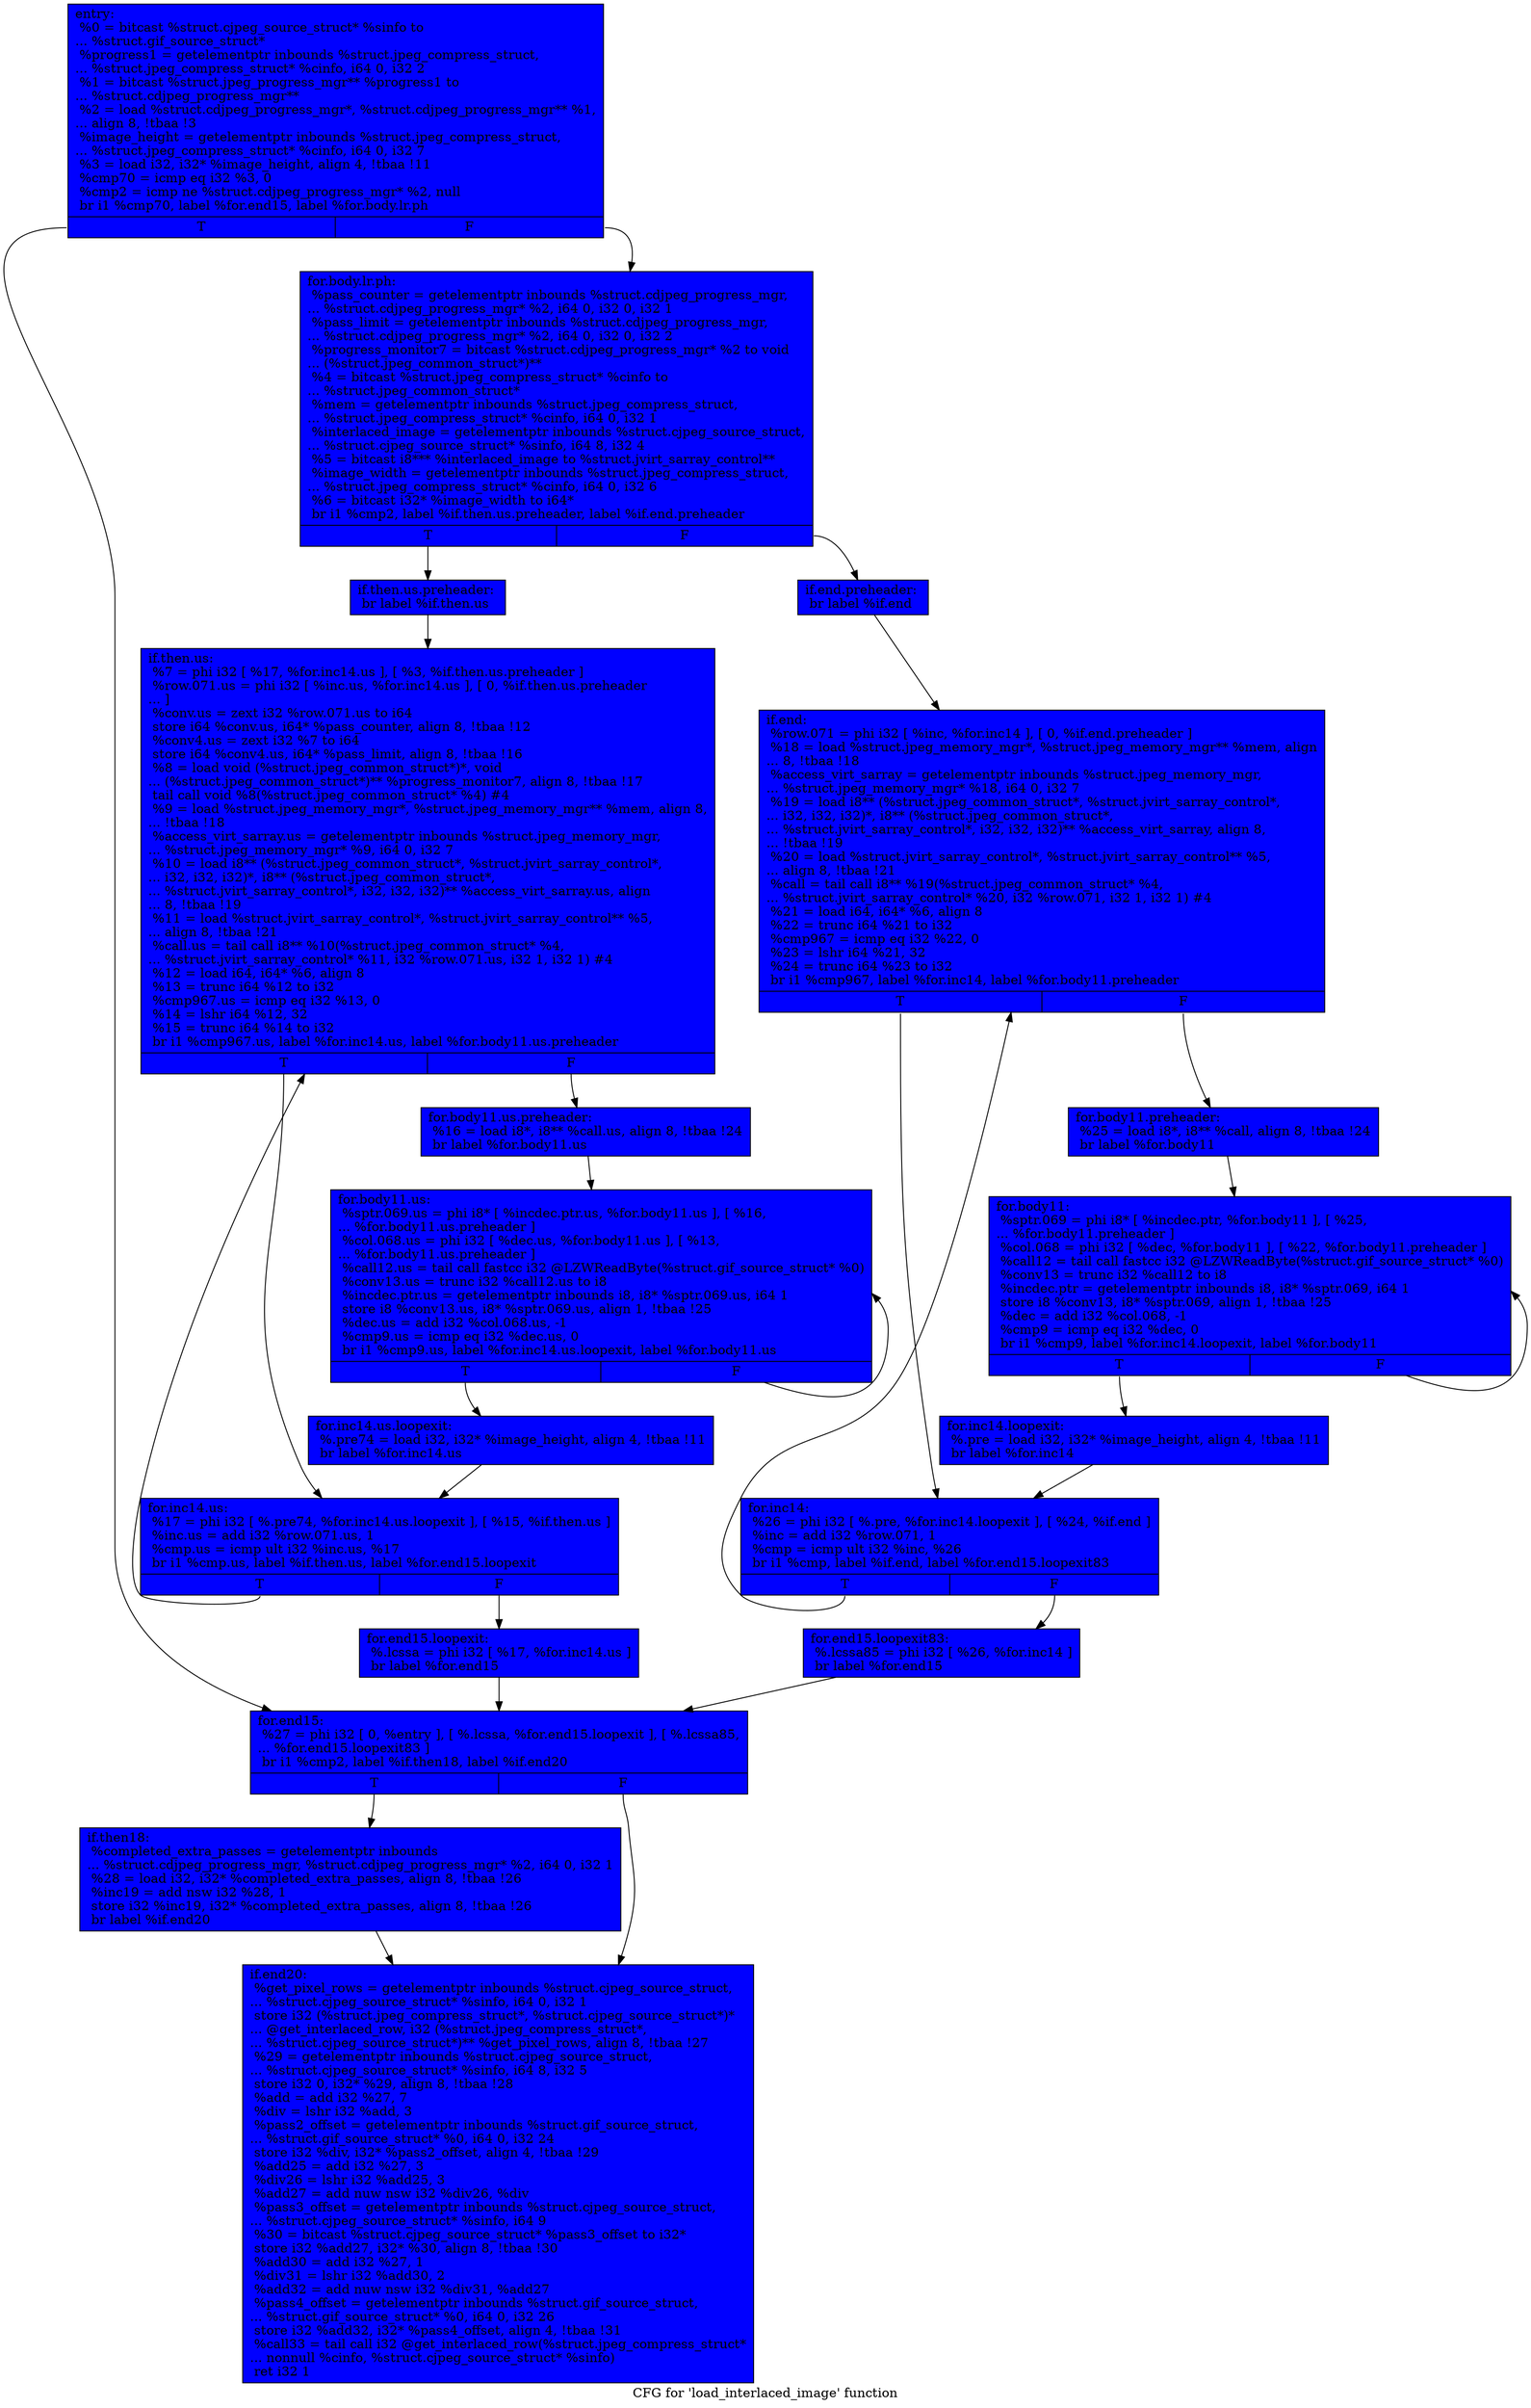 digraph "CFG for 'load_interlaced_image' function" {
	label="CFG for 'load_interlaced_image' function";

	Node0x6a0f740 [shape=record, style = filled, fillcolor = blue, label="{entry:\l  %0 = bitcast %struct.cjpeg_source_struct* %sinfo to\l... %struct.gif_source_struct*\l  %progress1 = getelementptr inbounds %struct.jpeg_compress_struct,\l... %struct.jpeg_compress_struct* %cinfo, i64 0, i32 2\l  %1 = bitcast %struct.jpeg_progress_mgr** %progress1 to\l... %struct.cdjpeg_progress_mgr**\l  %2 = load %struct.cdjpeg_progress_mgr*, %struct.cdjpeg_progress_mgr** %1,\l... align 8, !tbaa !3\l  %image_height = getelementptr inbounds %struct.jpeg_compress_struct,\l... %struct.jpeg_compress_struct* %cinfo, i64 0, i32 7\l  %3 = load i32, i32* %image_height, align 4, !tbaa !11\l  %cmp70 = icmp eq i32 %3, 0\l  %cmp2 = icmp ne %struct.cdjpeg_progress_mgr* %2, null\l  br i1 %cmp70, label %for.end15, label %for.body.lr.ph\l|{<s0>T|<s1>F}}"];
	Node0x6a0f740:s0 -> Node0x6a12970;
	Node0x6a0f740:s1 -> Node0x6a12a50;
	Node0x6a12a50 [shape=record, style = filled, fillcolor = blue, label="{for.body.lr.ph:                                   \l  %pass_counter = getelementptr inbounds %struct.cdjpeg_progress_mgr,\l... %struct.cdjpeg_progress_mgr* %2, i64 0, i32 0, i32 1\l  %pass_limit = getelementptr inbounds %struct.cdjpeg_progress_mgr,\l... %struct.cdjpeg_progress_mgr* %2, i64 0, i32 0, i32 2\l  %progress_monitor7 = bitcast %struct.cdjpeg_progress_mgr* %2 to void\l... (%struct.jpeg_common_struct*)**\l  %4 = bitcast %struct.jpeg_compress_struct* %cinfo to\l... %struct.jpeg_common_struct*\l  %mem = getelementptr inbounds %struct.jpeg_compress_struct,\l... %struct.jpeg_compress_struct* %cinfo, i64 0, i32 1\l  %interlaced_image = getelementptr inbounds %struct.cjpeg_source_struct,\l... %struct.cjpeg_source_struct* %sinfo, i64 8, i32 4\l  %5 = bitcast i8*** %interlaced_image to %struct.jvirt_sarray_control**\l  %image_width = getelementptr inbounds %struct.jpeg_compress_struct,\l... %struct.jpeg_compress_struct* %cinfo, i64 0, i32 6\l  %6 = bitcast i32* %image_width to i64*\l  br i1 %cmp2, label %if.then.us.preheader, label %if.end.preheader\l|{<s0>T|<s1>F}}"];
	Node0x6a12a50:s0 -> Node0x6a132d0;
	Node0x6a12a50:s1 -> Node0x6a133d0;
	Node0x6a133d0 [shape=record, style = filled, fillcolor = blue, label="{if.end.preheader:                                 \l  br label %if.end\l}"];
	Node0x6a133d0 -> Node0x6a13560;
	Node0x6a132d0 [shape=record, style = filled, fillcolor = blue, label="{if.then.us.preheader:                             \l  br label %if.then.us\l}"];
	Node0x6a132d0 -> Node0x6a13610;
	Node0x6a13610 [shape=record, style = filled, fillcolor = blue, label="{if.then.us:                                       \l  %7 = phi i32 [ %17, %for.inc14.us ], [ %3, %if.then.us.preheader ]\l  %row.071.us = phi i32 [ %inc.us, %for.inc14.us ], [ 0, %if.then.us.preheader\l... ]\l  %conv.us = zext i32 %row.071.us to i64\l  store i64 %conv.us, i64* %pass_counter, align 8, !tbaa !12\l  %conv4.us = zext i32 %7 to i64\l  store i64 %conv4.us, i64* %pass_limit, align 8, !tbaa !16\l  %8 = load void (%struct.jpeg_common_struct*)*, void\l... (%struct.jpeg_common_struct*)** %progress_monitor7, align 8, !tbaa !17\l  tail call void %8(%struct.jpeg_common_struct* %4) #4\l  %9 = load %struct.jpeg_memory_mgr*, %struct.jpeg_memory_mgr** %mem, align 8,\l... !tbaa !18\l  %access_virt_sarray.us = getelementptr inbounds %struct.jpeg_memory_mgr,\l... %struct.jpeg_memory_mgr* %9, i64 0, i32 7\l  %10 = load i8** (%struct.jpeg_common_struct*, %struct.jvirt_sarray_control*,\l... i32, i32, i32)*, i8** (%struct.jpeg_common_struct*,\l... %struct.jvirt_sarray_control*, i32, i32, i32)** %access_virt_sarray.us, align\l... 8, !tbaa !19\l  %11 = load %struct.jvirt_sarray_control*, %struct.jvirt_sarray_control** %5,\l... align 8, !tbaa !21\l  %call.us = tail call i8** %10(%struct.jpeg_common_struct* %4,\l... %struct.jvirt_sarray_control* %11, i32 %row.071.us, i32 1, i32 1) #4\l  %12 = load i64, i64* %6, align 8\l  %13 = trunc i64 %12 to i32\l  %cmp967.us = icmp eq i32 %13, 0\l  %14 = lshr i64 %12, 32\l  %15 = trunc i64 %14 to i32\l  br i1 %cmp967.us, label %for.inc14.us, label %for.body11.us.preheader\l|{<s0>T|<s1>F}}"];
	Node0x6a13610:s0 -> Node0x6a13700;
	Node0x6a13610:s1 -> Node0x6a15000;
	Node0x6a15000 [shape=record, style = filled, fillcolor = blue, label="{for.body11.us.preheader:                          \l  %16 = load i8*, i8** %call.us, align 8, !tbaa !24\l  br label %for.body11.us\l}"];
	Node0x6a15000 -> Node0x6a13fb0;
	Node0x6a13fb0 [shape=record, style = filled, fillcolor = blue, label="{for.body11.us:                                    \l  %sptr.069.us = phi i8* [ %incdec.ptr.us, %for.body11.us ], [ %16,\l... %for.body11.us.preheader ]\l  %col.068.us = phi i32 [ %dec.us, %for.body11.us ], [ %13,\l... %for.body11.us.preheader ]\l  %call12.us = tail call fastcc i32 @LZWReadByte(%struct.gif_source_struct* %0)\l  %conv13.us = trunc i32 %call12.us to i8\l  %incdec.ptr.us = getelementptr inbounds i8, i8* %sptr.069.us, i64 1\l  store i8 %conv13.us, i8* %sptr.069.us, align 1, !tbaa !25\l  %dec.us = add i32 %col.068.us, -1\l  %cmp9.us = icmp eq i32 %dec.us, 0\l  br i1 %cmp9.us, label %for.inc14.us.loopexit, label %for.body11.us\l|{<s0>T|<s1>F}}"];
	Node0x6a13fb0:s0 -> Node0x6a15b20;
	Node0x6a13fb0:s1 -> Node0x6a13fb0;
	Node0x6a15b20 [shape=record, style = filled, fillcolor = blue, label="{for.inc14.us.loopexit:                            \l  %.pre74 = load i32, i32* %image_height, align 4, !tbaa !11\l  br label %for.inc14.us\l}"];
	Node0x6a15b20 -> Node0x6a13700;
	Node0x6a13700 [shape=record, style = filled, fillcolor = blue, label="{for.inc14.us:                                     \l  %17 = phi i32 [ %.pre74, %for.inc14.us.loopexit ], [ %15, %if.then.us ]\l  %inc.us = add i32 %row.071.us, 1\l  %cmp.us = icmp ult i32 %inc.us, %17\l  br i1 %cmp.us, label %if.then.us, label %for.end15.loopexit\l|{<s0>T|<s1>F}}"];
	Node0x6a13700:s0 -> Node0x6a13610;
	Node0x6a13700:s1 -> Node0x6a15dc0;
	Node0x6a13560 [shape=record, style = filled, fillcolor = blue, label="{if.end:                                           \l  %row.071 = phi i32 [ %inc, %for.inc14 ], [ 0, %if.end.preheader ]\l  %18 = load %struct.jpeg_memory_mgr*, %struct.jpeg_memory_mgr** %mem, align\l... 8, !tbaa !18\l  %access_virt_sarray = getelementptr inbounds %struct.jpeg_memory_mgr,\l... %struct.jpeg_memory_mgr* %18, i64 0, i32 7\l  %19 = load i8** (%struct.jpeg_common_struct*, %struct.jvirt_sarray_control*,\l... i32, i32, i32)*, i8** (%struct.jpeg_common_struct*,\l... %struct.jvirt_sarray_control*, i32, i32, i32)** %access_virt_sarray, align 8,\l... !tbaa !19\l  %20 = load %struct.jvirt_sarray_control*, %struct.jvirt_sarray_control** %5,\l... align 8, !tbaa !21\l  %call = tail call i8** %19(%struct.jpeg_common_struct* %4,\l... %struct.jvirt_sarray_control* %20, i32 %row.071, i32 1, i32 1) #4\l  %21 = load i64, i64* %6, align 8\l  %22 = trunc i64 %21 to i32\l  %cmp967 = icmp eq i32 %22, 0\l  %23 = lshr i64 %21, 32\l  %24 = trunc i64 %23 to i32\l  br i1 %cmp967, label %for.inc14, label %for.body11.preheader\l|{<s0>T|<s1>F}}"];
	Node0x6a13560:s0 -> Node0x6a15f10;
	Node0x6a13560:s1 -> Node0x6a16c50;
	Node0x6a16c50 [shape=record, style = filled, fillcolor = blue, label="{for.body11.preheader:                             \l  %25 = load i8*, i8** %call, align 8, !tbaa !24\l  br label %for.body11\l}"];
	Node0x6a16c50 -> Node0x6a16d90;
	Node0x6a16d90 [shape=record, style = filled, fillcolor = blue, label="{for.body11:                                       \l  %sptr.069 = phi i8* [ %incdec.ptr, %for.body11 ], [ %25,\l... %for.body11.preheader ]\l  %col.068 = phi i32 [ %dec, %for.body11 ], [ %22, %for.body11.preheader ]\l  %call12 = tail call fastcc i32 @LZWReadByte(%struct.gif_source_struct* %0)\l  %conv13 = trunc i32 %call12 to i8\l  %incdec.ptr = getelementptr inbounds i8, i8* %sptr.069, i64 1\l  store i8 %conv13, i8* %sptr.069, align 1, !tbaa !25\l  %dec = add i32 %col.068, -1\l  %cmp9 = icmp eq i32 %dec, 0\l  br i1 %cmp9, label %for.inc14.loopexit, label %for.body11\l|{<s0>T|<s1>F}}"];
	Node0x6a16d90:s0 -> Node0x6a177e0;
	Node0x6a16d90:s1 -> Node0x6a16d90;
	Node0x6a177e0 [shape=record, style = filled, fillcolor = blue, label="{for.inc14.loopexit:                               \l  %.pre = load i32, i32* %image_height, align 4, !tbaa !11\l  br label %for.inc14\l}"];
	Node0x6a177e0 -> Node0x6a15f10;
	Node0x6a15f10 [shape=record, style = filled, fillcolor = blue, label="{for.inc14:                                        \l  %26 = phi i32 [ %.pre, %for.inc14.loopexit ], [ %24, %if.end ]\l  %inc = add i32 %row.071, 1\l  %cmp = icmp ult i32 %inc, %26\l  br i1 %cmp, label %if.end, label %for.end15.loopexit83\l|{<s0>T|<s1>F}}"];
	Node0x6a15f10:s0 -> Node0x6a13560;
	Node0x6a15f10:s1 -> Node0x6a17a80;
	Node0x6a15dc0 [shape=record, style = filled, fillcolor = blue, label="{for.end15.loopexit:                               \l  %.lcssa = phi i32 [ %17, %for.inc14.us ]\l  br label %for.end15\l}"];
	Node0x6a15dc0 -> Node0x6a12970;
	Node0x6a17a80 [shape=record, style = filled, fillcolor = blue, label="{for.end15.loopexit83:                             \l  %.lcssa85 = phi i32 [ %26, %for.inc14 ]\l  br label %for.end15\l}"];
	Node0x6a17a80 -> Node0x6a12970;
	Node0x6a12970 [shape=record, style = filled, fillcolor = blue, label="{for.end15:                                        \l  %27 = phi i32 [ 0, %entry ], [ %.lcssa, %for.end15.loopexit ], [ %.lcssa85,\l... %for.end15.loopexit83 ]\l  br i1 %cmp2, label %if.then18, label %if.end20\l|{<s0>T|<s1>F}}"];
	Node0x6a12970:s0 -> Node0x6a17d70;
	Node0x6a12970:s1 -> Node0x6a17e20;
	Node0x6a17d70 [shape=record, style = filled, fillcolor = blue, label="{if.then18:                                        \l  %completed_extra_passes = getelementptr inbounds\l... %struct.cdjpeg_progress_mgr, %struct.cdjpeg_progress_mgr* %2, i64 0, i32 1\l  %28 = load i32, i32* %completed_extra_passes, align 8, !tbaa !26\l  %inc19 = add nsw i32 %28, 1\l  store i32 %inc19, i32* %completed_extra_passes, align 8, !tbaa !26\l  br label %if.end20\l}"];
	Node0x6a17d70 -> Node0x6a17e20;
	Node0x6a17e20 [shape=record, style = filled, fillcolor = blue, label="{if.end20:                                         \l  %get_pixel_rows = getelementptr inbounds %struct.cjpeg_source_struct,\l... %struct.cjpeg_source_struct* %sinfo, i64 0, i32 1\l  store i32 (%struct.jpeg_compress_struct*, %struct.cjpeg_source_struct*)*\l... @get_interlaced_row, i32 (%struct.jpeg_compress_struct*,\l... %struct.cjpeg_source_struct*)** %get_pixel_rows, align 8, !tbaa !27\l  %29 = getelementptr inbounds %struct.cjpeg_source_struct,\l... %struct.cjpeg_source_struct* %sinfo, i64 8, i32 5\l  store i32 0, i32* %29, align 8, !tbaa !28\l  %add = add i32 %27, 7\l  %div = lshr i32 %add, 3\l  %pass2_offset = getelementptr inbounds %struct.gif_source_struct,\l... %struct.gif_source_struct* %0, i64 0, i32 24\l  store i32 %div, i32* %pass2_offset, align 4, !tbaa !29\l  %add25 = add i32 %27, 3\l  %div26 = lshr i32 %add25, 3\l  %add27 = add nuw nsw i32 %div26, %div\l  %pass3_offset = getelementptr inbounds %struct.cjpeg_source_struct,\l... %struct.cjpeg_source_struct* %sinfo, i64 9\l  %30 = bitcast %struct.cjpeg_source_struct* %pass3_offset to i32*\l  store i32 %add27, i32* %30, align 8, !tbaa !30\l  %add30 = add i32 %27, 1\l  %div31 = lshr i32 %add30, 2\l  %add32 = add nuw nsw i32 %div31, %add27\l  %pass4_offset = getelementptr inbounds %struct.gif_source_struct,\l... %struct.gif_source_struct* %0, i64 0, i32 26\l  store i32 %add32, i32* %pass4_offset, align 4, !tbaa !31\l  %call33 = tail call i32 @get_interlaced_row(%struct.jpeg_compress_struct*\l... nonnull %cinfo, %struct.cjpeg_source_struct* %sinfo)\l  ret i32 1\l}"];
}
